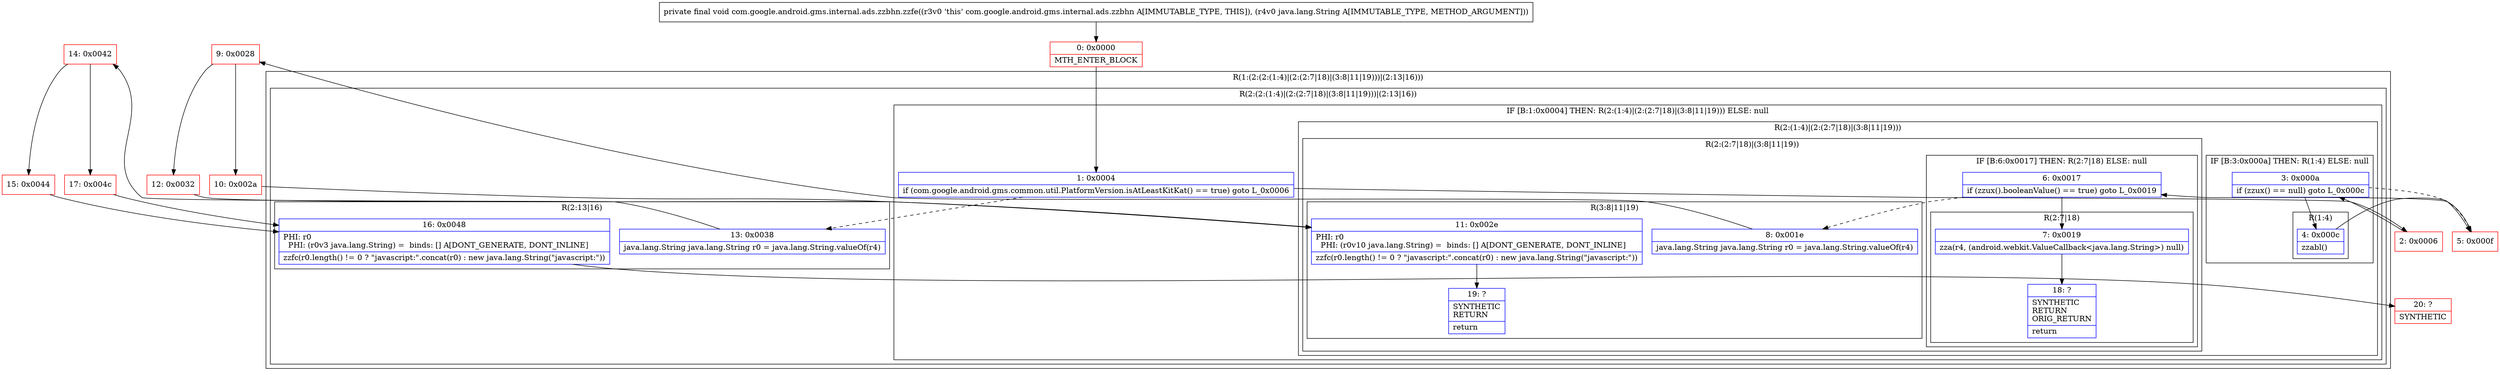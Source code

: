 digraph "CFG forcom.google.android.gms.internal.ads.zzbhn.zzfe(Ljava\/lang\/String;)V" {
subgraph cluster_Region_2112808880 {
label = "R(1:(2:(2:(1:4)|(2:(2:7|18)|(3:8|11|19)))|(2:13|16)))";
node [shape=record,color=blue];
subgraph cluster_Region_340915544 {
label = "R(2:(2:(1:4)|(2:(2:7|18)|(3:8|11|19)))|(2:13|16))";
node [shape=record,color=blue];
subgraph cluster_IfRegion_1695840257 {
label = "IF [B:1:0x0004] THEN: R(2:(1:4)|(2:(2:7|18)|(3:8|11|19))) ELSE: null";
node [shape=record,color=blue];
Node_1 [shape=record,label="{1\:\ 0x0004|if (com.google.android.gms.common.util.PlatformVersion.isAtLeastKitKat() == true) goto L_0x0006\l}"];
subgraph cluster_Region_1704231407 {
label = "R(2:(1:4)|(2:(2:7|18)|(3:8|11|19)))";
node [shape=record,color=blue];
subgraph cluster_IfRegion_1867327882 {
label = "IF [B:3:0x000a] THEN: R(1:4) ELSE: null";
node [shape=record,color=blue];
Node_3 [shape=record,label="{3\:\ 0x000a|if (zzux() == null) goto L_0x000c\l}"];
subgraph cluster_Region_1957558798 {
label = "R(1:4)";
node [shape=record,color=blue];
Node_4 [shape=record,label="{4\:\ 0x000c|zzabl()\l}"];
}
}
subgraph cluster_Region_851394794 {
label = "R(2:(2:7|18)|(3:8|11|19))";
node [shape=record,color=blue];
subgraph cluster_IfRegion_1936008363 {
label = "IF [B:6:0x0017] THEN: R(2:7|18) ELSE: null";
node [shape=record,color=blue];
Node_6 [shape=record,label="{6\:\ 0x0017|if (zzux().booleanValue() == true) goto L_0x0019\l}"];
subgraph cluster_Region_1977766452 {
label = "R(2:7|18)";
node [shape=record,color=blue];
Node_7 [shape=record,label="{7\:\ 0x0019|zza(r4, (android.webkit.ValueCallback\<java.lang.String\>) null)\l}"];
Node_18 [shape=record,label="{18\:\ ?|SYNTHETIC\lRETURN\lORIG_RETURN\l|return\l}"];
}
}
subgraph cluster_Region_1795619786 {
label = "R(3:8|11|19)";
node [shape=record,color=blue];
Node_8 [shape=record,label="{8\:\ 0x001e|java.lang.String java.lang.String r0 = java.lang.String.valueOf(r4)\l}"];
Node_11 [shape=record,label="{11\:\ 0x002e|PHI: r0 \l  PHI: (r0v10 java.lang.String) =  binds: [] A[DONT_GENERATE, DONT_INLINE]\l|zzfc(r0.length() != 0 ? \"javascript:\".concat(r0) : new java.lang.String(\"javascript:\"))\l}"];
Node_19 [shape=record,label="{19\:\ ?|SYNTHETIC\lRETURN\l|return\l}"];
}
}
}
}
subgraph cluster_Region_97628672 {
label = "R(2:13|16)";
node [shape=record,color=blue];
Node_13 [shape=record,label="{13\:\ 0x0038|java.lang.String java.lang.String r0 = java.lang.String.valueOf(r4)\l}"];
Node_16 [shape=record,label="{16\:\ 0x0048|PHI: r0 \l  PHI: (r0v3 java.lang.String) =  binds: [] A[DONT_GENERATE, DONT_INLINE]\l|zzfc(r0.length() != 0 ? \"javascript:\".concat(r0) : new java.lang.String(\"javascript:\"))\l}"];
}
}
}
Node_0 [shape=record,color=red,label="{0\:\ 0x0000|MTH_ENTER_BLOCK\l}"];
Node_2 [shape=record,color=red,label="{2\:\ 0x0006}"];
Node_5 [shape=record,color=red,label="{5\:\ 0x000f}"];
Node_9 [shape=record,color=red,label="{9\:\ 0x0028}"];
Node_10 [shape=record,color=red,label="{10\:\ 0x002a}"];
Node_12 [shape=record,color=red,label="{12\:\ 0x0032}"];
Node_14 [shape=record,color=red,label="{14\:\ 0x0042}"];
Node_15 [shape=record,color=red,label="{15\:\ 0x0044}"];
Node_17 [shape=record,color=red,label="{17\:\ 0x004c}"];
Node_20 [shape=record,color=red,label="{20\:\ ?|SYNTHETIC\l}"];
MethodNode[shape=record,label="{private final void com.google.android.gms.internal.ads.zzbhn.zzfe((r3v0 'this' com.google.android.gms.internal.ads.zzbhn A[IMMUTABLE_TYPE, THIS]), (r4v0 java.lang.String A[IMMUTABLE_TYPE, METHOD_ARGUMENT])) }"];
MethodNode -> Node_0;
Node_1 -> Node_2;
Node_1 -> Node_13[style=dashed];
Node_3 -> Node_4;
Node_3 -> Node_5[style=dashed];
Node_4 -> Node_5;
Node_6 -> Node_7;
Node_6 -> Node_8[style=dashed];
Node_7 -> Node_18;
Node_8 -> Node_9;
Node_11 -> Node_19;
Node_13 -> Node_14;
Node_16 -> Node_20;
Node_0 -> Node_1;
Node_2 -> Node_3;
Node_5 -> Node_6;
Node_9 -> Node_10;
Node_9 -> Node_12;
Node_10 -> Node_11;
Node_12 -> Node_11;
Node_14 -> Node_15;
Node_14 -> Node_17;
Node_15 -> Node_16;
Node_17 -> Node_16;
}

